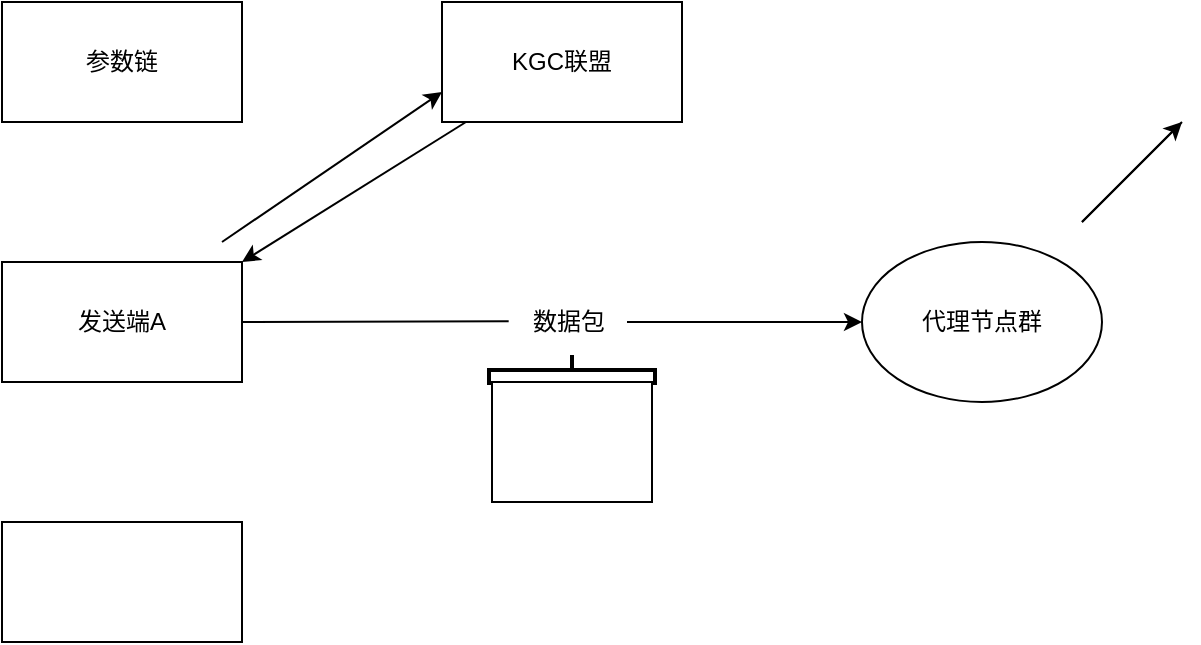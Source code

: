 <mxfile version="21.2.1" type="github">
  <diagram name="Page-1" id="D5dgvUkKzR7-VcFqEQ4X">
    <mxGraphModel dx="1170" dy="619" grid="1" gridSize="10" guides="1" tooltips="1" connect="1" arrows="1" fold="1" page="1" pageScale="1" pageWidth="827" pageHeight="1169" math="0" shadow="0">
      <root>
        <mxCell id="0" />
        <mxCell id="1" parent="0" />
        <mxCell id="KolG5tJkYt8HIv08mZqC-1" value="参数链" style="rounded=0;whiteSpace=wrap;html=1;" vertex="1" parent="1">
          <mxGeometry x="100" y="140" width="120" height="60" as="geometry" />
        </mxCell>
        <mxCell id="KolG5tJkYt8HIv08mZqC-2" value="发送端A" style="rounded=0;whiteSpace=wrap;html=1;" vertex="1" parent="1">
          <mxGeometry x="100" y="270" width="120" height="60" as="geometry" />
        </mxCell>
        <mxCell id="KolG5tJkYt8HIv08mZqC-3" value="" style="rounded=0;whiteSpace=wrap;html=1;" vertex="1" parent="1">
          <mxGeometry x="100" y="400" width="120" height="60" as="geometry" />
        </mxCell>
        <mxCell id="KolG5tJkYt8HIv08mZqC-4" value="KGC联盟" style="rounded=0;whiteSpace=wrap;html=1;" vertex="1" parent="1">
          <mxGeometry x="320" y="140" width="120" height="60" as="geometry" />
        </mxCell>
        <mxCell id="KolG5tJkYt8HIv08mZqC-5" value="代理节点群" style="ellipse;whiteSpace=wrap;html=1;" vertex="1" parent="1">
          <mxGeometry x="530" y="260" width="120" height="80" as="geometry" />
        </mxCell>
        <mxCell id="KolG5tJkYt8HIv08mZqC-6" style="edgeStyle=orthogonalEdgeStyle;rounded=0;orthogonalLoop=1;jettySize=auto;html=1;entryX=0;entryY=0.5;entryDx=0;entryDy=0;" edge="1" parent="1" source="KolG5tJkYt8HIv08mZqC-7" target="KolG5tJkYt8HIv08mZqC-5">
          <mxGeometry relative="1" as="geometry">
            <mxPoint x="430" y="300" as="sourcePoint" />
            <Array as="points" />
          </mxGeometry>
        </mxCell>
        <mxCell id="KolG5tJkYt8HIv08mZqC-7" value="数据包" style="text;html=1;align=center;verticalAlign=middle;resizable=0;points=[];autosize=1;strokeColor=none;fillColor=none;" vertex="1" parent="1">
          <mxGeometry x="352.5" y="285" width="60" height="30" as="geometry" />
        </mxCell>
        <mxCell id="KolG5tJkYt8HIv08mZqC-8" value="" style="whiteSpace=wrap;html=1;" vertex="1" parent="1">
          <mxGeometry x="345" y="330" width="80" height="60" as="geometry" />
        </mxCell>
        <mxCell id="KolG5tJkYt8HIv08mZqC-10" value="" style="strokeWidth=2;html=1;shape=mxgraph.flowchart.annotation_2;align=left;labelPosition=right;pointerEvents=1;rotation=90;fillColor=#F5F5F5;" vertex="1" parent="1">
          <mxGeometry x="377.5" y="282.5" width="15" height="83" as="geometry" />
        </mxCell>
        <mxCell id="KolG5tJkYt8HIv08mZqC-11" value="" style="endArrow=classic;html=1;rounded=0;" edge="1" parent="1">
          <mxGeometry width="50" height="50" relative="1" as="geometry">
            <mxPoint x="640" y="250" as="sourcePoint" />
            <mxPoint x="690" y="200" as="targetPoint" />
          </mxGeometry>
        </mxCell>
        <mxCell id="KolG5tJkYt8HIv08mZqC-12" value="" style="endArrow=classic;html=1;rounded=0;entryX=0;entryY=0.75;entryDx=0;entryDy=0;" edge="1" parent="1" target="KolG5tJkYt8HIv08mZqC-4">
          <mxGeometry width="50" height="50" relative="1" as="geometry">
            <mxPoint x="210" y="260" as="sourcePoint" />
            <mxPoint x="260" y="210" as="targetPoint" />
          </mxGeometry>
        </mxCell>
        <mxCell id="KolG5tJkYt8HIv08mZqC-13" value="" style="endArrow=classic;html=1;rounded=0;entryX=1;entryY=0;entryDx=0;entryDy=0;" edge="1" parent="1" source="KolG5tJkYt8HIv08mZqC-4" target="KolG5tJkYt8HIv08mZqC-2">
          <mxGeometry width="50" height="50" relative="1" as="geometry">
            <mxPoint x="290" y="270" as="sourcePoint" />
            <mxPoint x="340" y="220" as="targetPoint" />
          </mxGeometry>
        </mxCell>
        <mxCell id="KolG5tJkYt8HIv08mZqC-14" value="" style="endArrow=none;html=1;rounded=0;" edge="1" parent="1">
          <mxGeometry width="50" height="50" relative="1" as="geometry">
            <mxPoint x="640" y="250" as="sourcePoint" />
            <mxPoint x="690" y="200" as="targetPoint" />
          </mxGeometry>
        </mxCell>
        <mxCell id="KolG5tJkYt8HIv08mZqC-16" value="" style="endArrow=none;html=1;rounded=0;entryX=0.014;entryY=0.489;entryDx=0;entryDy=0;entryPerimeter=0;exitX=1;exitY=0.5;exitDx=0;exitDy=0;" edge="1" parent="1" source="KolG5tJkYt8HIv08mZqC-2" target="KolG5tJkYt8HIv08mZqC-7">
          <mxGeometry width="50" height="50" relative="1" as="geometry">
            <mxPoint x="240" y="330" as="sourcePoint" />
            <mxPoint x="290" y="280" as="targetPoint" />
          </mxGeometry>
        </mxCell>
      </root>
    </mxGraphModel>
  </diagram>
</mxfile>
